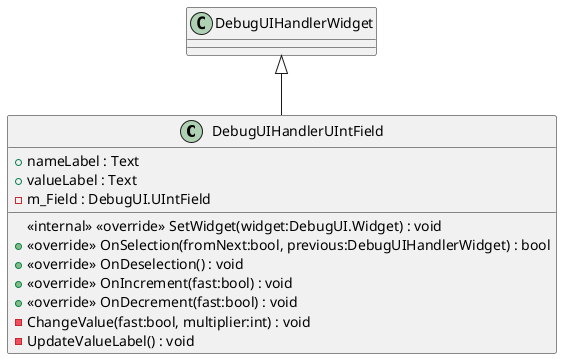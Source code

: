 @startuml
class DebugUIHandlerUIntField {
    + nameLabel : Text
    + valueLabel : Text
    - m_Field : DebugUI.UIntField
    <<internal>> <<override>> SetWidget(widget:DebugUI.Widget) : void
    + <<override>> OnSelection(fromNext:bool, previous:DebugUIHandlerWidget) : bool
    + <<override>> OnDeselection() : void
    + <<override>> OnIncrement(fast:bool) : void
    + <<override>> OnDecrement(fast:bool) : void
    - ChangeValue(fast:bool, multiplier:int) : void
    - UpdateValueLabel() : void
}
DebugUIHandlerWidget <|-- DebugUIHandlerUIntField
@enduml
